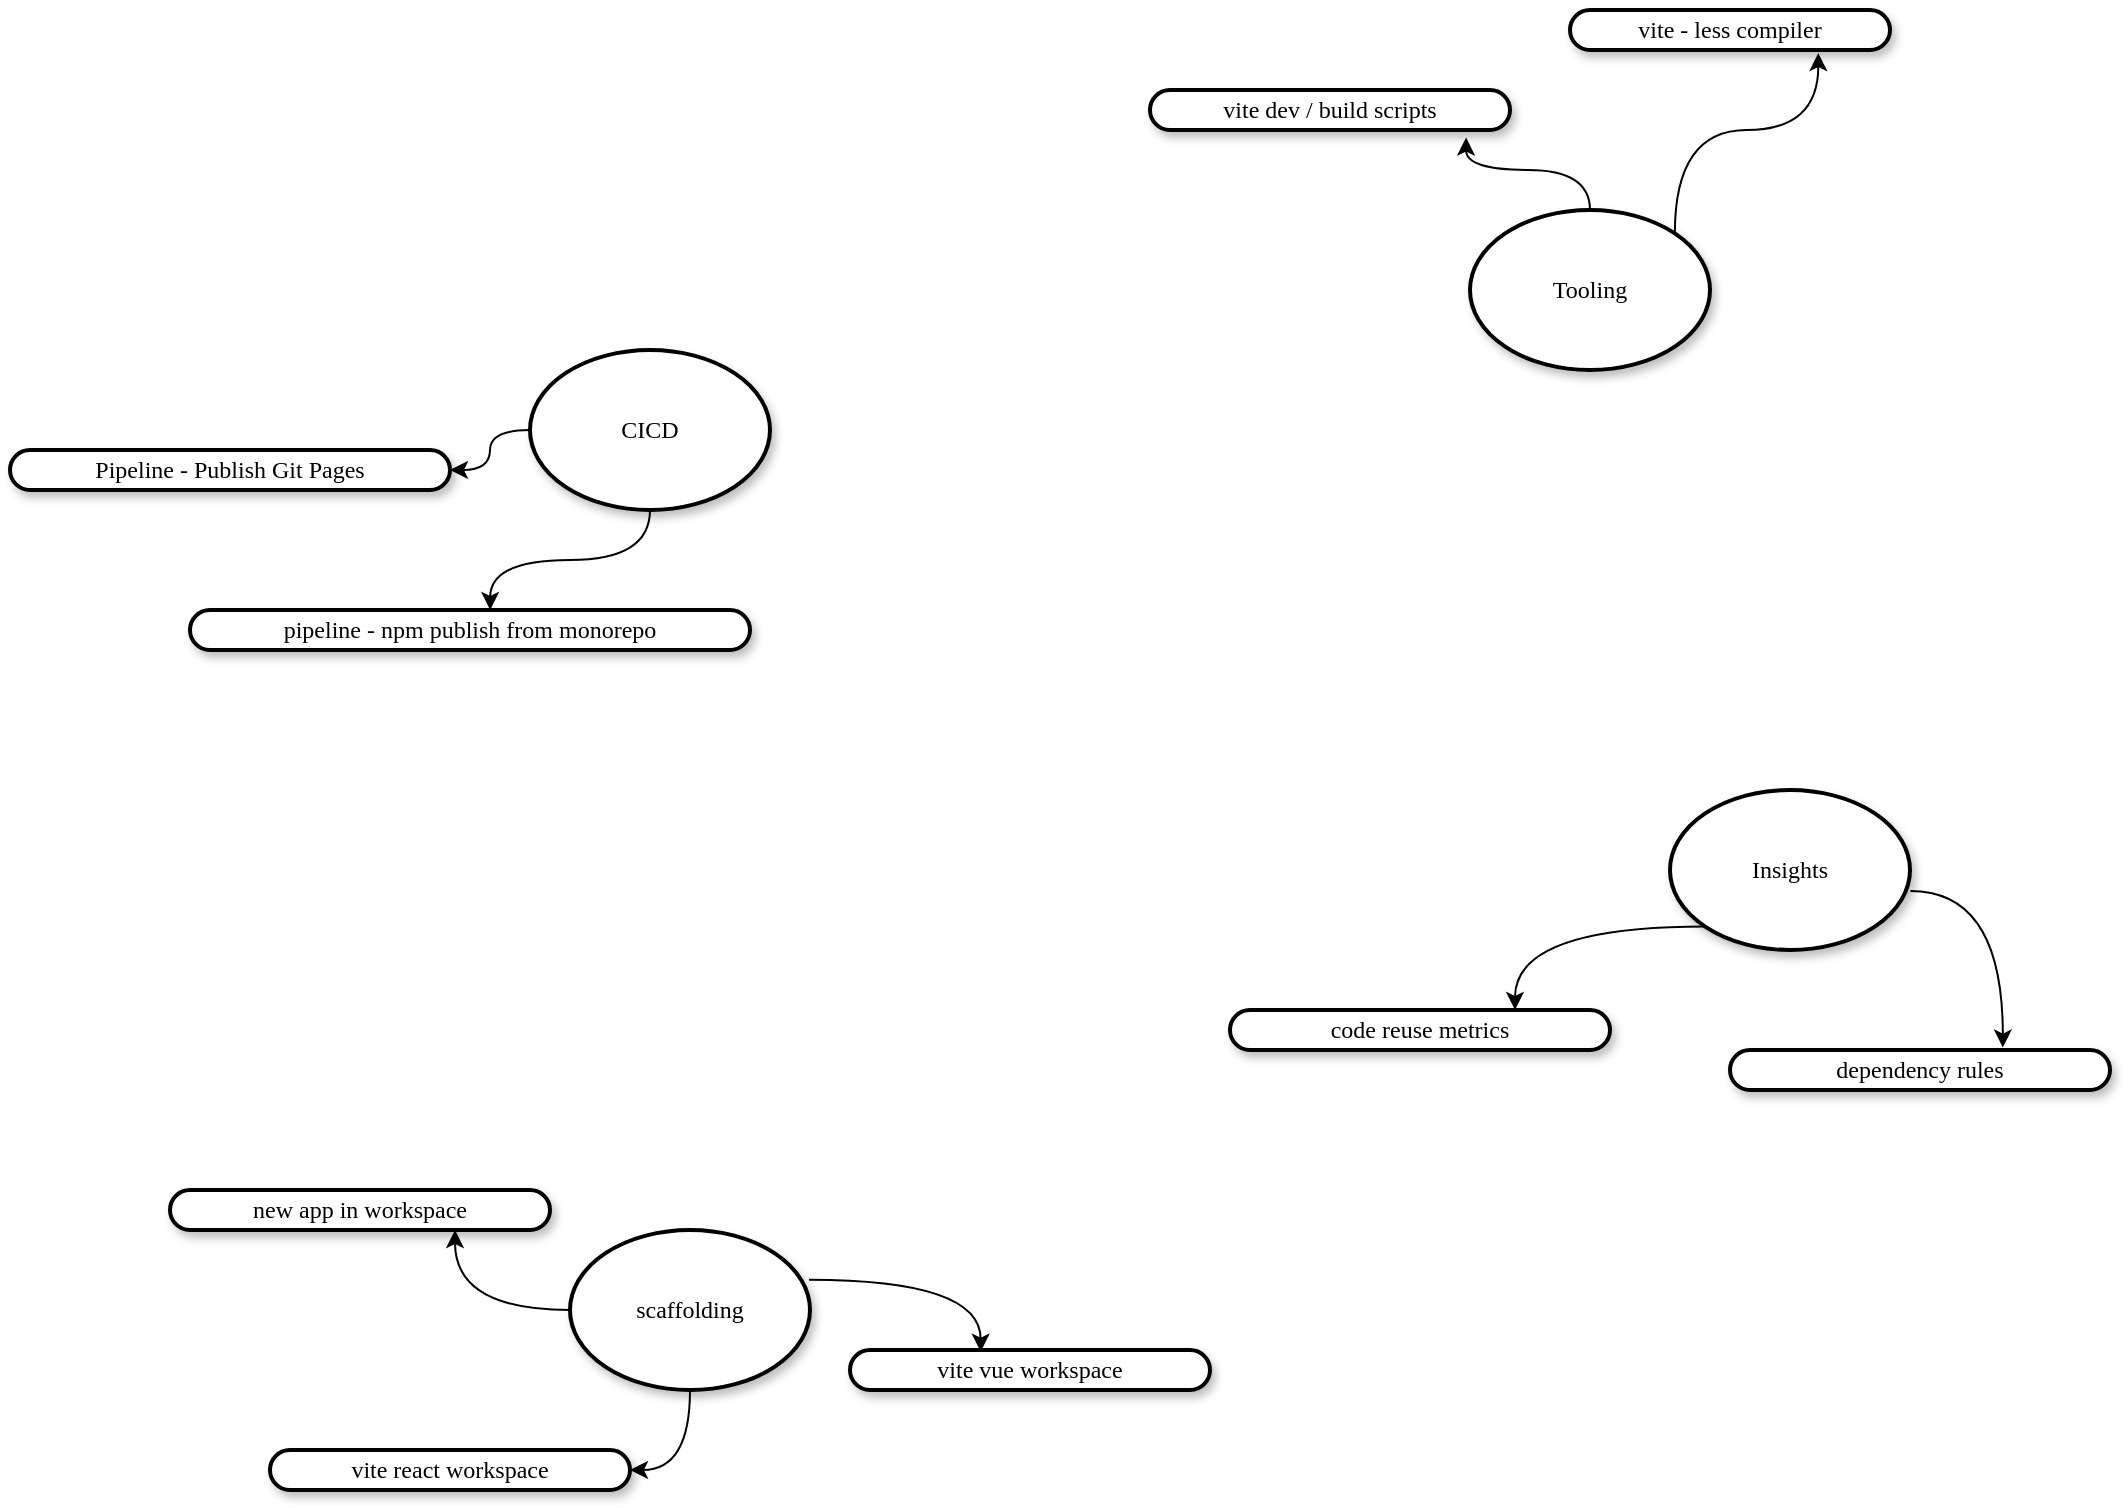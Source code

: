 <mxfile version="21.3.8" type="github">
  <diagram name="Page-1" id="ad52d381-51e7-2e0d-a935-2d0ddd2fd229">
    <mxGraphModel dx="1653" dy="1087" grid="1" gridSize="10" guides="1" tooltips="1" connect="1" arrows="1" fold="1" page="1" pageScale="1" pageWidth="1100" pageHeight="850" background="none" math="0" shadow="0">
      <root>
        <mxCell id="0" />
        <mxCell id="1" parent="0" />
        <mxCell id="y0rxYtF-fntcLHc2kcAE-14" style="edgeStyle=orthogonalEdgeStyle;rounded=0;orthogonalLoop=1;jettySize=auto;html=1;exitX=0;exitY=0.5;exitDx=0;exitDy=0;entryX=1;entryY=0.5;entryDx=0;entryDy=0;curved=1;" edge="1" parent="1" source="2c924340bb9dbf6c-67" target="y0rxYtF-fntcLHc2kcAE-1">
          <mxGeometry relative="1" as="geometry" />
        </mxCell>
        <mxCell id="y0rxYtF-fntcLHc2kcAE-15" style="edgeStyle=orthogonalEdgeStyle;rounded=0;orthogonalLoop=1;jettySize=auto;html=1;exitX=0.5;exitY=1;exitDx=0;exitDy=0;entryX=0.536;entryY=0;entryDx=0;entryDy=0;entryPerimeter=0;curved=1;" edge="1" parent="1" source="2c924340bb9dbf6c-67" target="y0rxYtF-fntcLHc2kcAE-2">
          <mxGeometry relative="1" as="geometry" />
        </mxCell>
        <mxCell id="2c924340bb9dbf6c-67" value="&lt;span&gt;CICD&lt;/span&gt;" style="ellipse;whiteSpace=wrap;html=1;rounded=1;shadow=1;comic=0;labelBackgroundColor=none;strokeWidth=2;fontFamily=Verdana;fontSize=12;align=center;" parent="1" vertex="1">
          <mxGeometry x="280" y="220" width="120" height="80" as="geometry" />
        </mxCell>
        <mxCell id="y0rxYtF-fntcLHc2kcAE-16" style="edgeStyle=orthogonalEdgeStyle;curved=1;rounded=0;orthogonalLoop=1;jettySize=auto;html=1;exitX=0.5;exitY=0;exitDx=0;exitDy=0;entryX=0.878;entryY=1.189;entryDx=0;entryDy=0;entryPerimeter=0;" edge="1" parent="1" source="LNDKyjakF6s3PCLFRMyC-1" target="y0rxYtF-fntcLHc2kcAE-4">
          <mxGeometry relative="1" as="geometry" />
        </mxCell>
        <mxCell id="y0rxYtF-fntcLHc2kcAE-17" style="edgeStyle=orthogonalEdgeStyle;curved=1;rounded=0;orthogonalLoop=1;jettySize=auto;html=1;exitX=1;exitY=0;exitDx=0;exitDy=0;entryX=0.776;entryY=1.078;entryDx=0;entryDy=0;entryPerimeter=0;" edge="1" parent="1" source="LNDKyjakF6s3PCLFRMyC-1" target="LNDKyjakF6s3PCLFRMyC-8">
          <mxGeometry relative="1" as="geometry" />
        </mxCell>
        <mxCell id="LNDKyjakF6s3PCLFRMyC-1" value="Tooling" style="ellipse;whiteSpace=wrap;html=1;rounded=1;shadow=1;comic=0;labelBackgroundColor=none;strokeWidth=2;fontFamily=Verdana;fontSize=12;align=center;" parent="1" vertex="1">
          <mxGeometry x="750" y="150" width="120" height="80" as="geometry" />
        </mxCell>
        <mxCell id="y0rxYtF-fntcLHc2kcAE-18" style="edgeStyle=orthogonalEdgeStyle;curved=1;rounded=0;orthogonalLoop=1;jettySize=auto;html=1;exitX=0;exitY=1;exitDx=0;exitDy=0;entryX=0.75;entryY=0;entryDx=0;entryDy=0;" edge="1" parent="1" source="LNDKyjakF6s3PCLFRMyC-6" target="y0rxYtF-fntcLHc2kcAE-6">
          <mxGeometry relative="1" as="geometry" />
        </mxCell>
        <mxCell id="y0rxYtF-fntcLHc2kcAE-19" style="edgeStyle=orthogonalEdgeStyle;curved=1;rounded=0;orthogonalLoop=1;jettySize=auto;html=1;exitX=1.002;exitY=0.631;exitDx=0;exitDy=0;entryX=0.718;entryY=-0.061;entryDx=0;entryDy=0;entryPerimeter=0;exitPerimeter=0;" edge="1" parent="1" source="LNDKyjakF6s3PCLFRMyC-6" target="y0rxYtF-fntcLHc2kcAE-7">
          <mxGeometry relative="1" as="geometry" />
        </mxCell>
        <mxCell id="LNDKyjakF6s3PCLFRMyC-6" value="Insights" style="ellipse;whiteSpace=wrap;html=1;rounded=1;shadow=1;comic=0;labelBackgroundColor=none;strokeWidth=2;fontFamily=Verdana;fontSize=12;align=center;" parent="1" vertex="1">
          <mxGeometry x="850" y="440" width="120" height="80" as="geometry" />
        </mxCell>
        <mxCell id="LNDKyjakF6s3PCLFRMyC-8" value="vite - less compiler" style="whiteSpace=wrap;html=1;rounded=1;shadow=1;comic=0;labelBackgroundColor=none;strokeWidth=2;fontFamily=Verdana;fontSize=12;align=center;arcSize=50;" parent="1" vertex="1">
          <mxGeometry x="800" y="50" width="160" height="20" as="geometry" />
        </mxCell>
        <mxCell id="y0rxYtF-fntcLHc2kcAE-1" value="Pipeline - Publish Git Pages" style="whiteSpace=wrap;html=1;rounded=1;shadow=1;comic=0;labelBackgroundColor=none;strokeWidth=2;fontFamily=Verdana;fontSize=12;align=center;arcSize=50;" vertex="1" parent="1">
          <mxGeometry x="20" y="270" width="220" height="20" as="geometry" />
        </mxCell>
        <mxCell id="y0rxYtF-fntcLHc2kcAE-2" value="pipeline - npm publish from&amp;nbsp;monorepo" style="whiteSpace=wrap;html=1;rounded=1;shadow=1;comic=0;labelBackgroundColor=none;strokeWidth=2;fontFamily=Verdana;fontSize=12;align=center;arcSize=50;" vertex="1" parent="1">
          <mxGeometry x="110" y="350" width="280" height="20" as="geometry" />
        </mxCell>
        <mxCell id="y0rxYtF-fntcLHc2kcAE-4" value="vite dev / build scripts" style="whiteSpace=wrap;html=1;rounded=1;shadow=1;comic=0;labelBackgroundColor=none;strokeWidth=2;fontFamily=Verdana;fontSize=12;align=center;arcSize=50;" vertex="1" parent="1">
          <mxGeometry x="590" y="90" width="180" height="20" as="geometry" />
        </mxCell>
        <mxCell id="y0rxYtF-fntcLHc2kcAE-5" value="new app in workspace" style="whiteSpace=wrap;html=1;rounded=1;shadow=1;comic=0;labelBackgroundColor=none;strokeWidth=2;fontFamily=Verdana;fontSize=12;align=center;arcSize=50;" vertex="1" parent="1">
          <mxGeometry x="100" y="640" width="190" height="20" as="geometry" />
        </mxCell>
        <mxCell id="y0rxYtF-fntcLHc2kcAE-6" value="code reuse metrics" style="whiteSpace=wrap;html=1;rounded=1;shadow=1;comic=0;labelBackgroundColor=none;strokeWidth=2;fontFamily=Verdana;fontSize=12;align=center;arcSize=50;" vertex="1" parent="1">
          <mxGeometry x="630" y="550" width="190" height="20" as="geometry" />
        </mxCell>
        <mxCell id="y0rxYtF-fntcLHc2kcAE-7" value="dependency rules" style="whiteSpace=wrap;html=1;rounded=1;shadow=1;comic=0;labelBackgroundColor=none;strokeWidth=2;fontFamily=Verdana;fontSize=12;align=center;arcSize=50;" vertex="1" parent="1">
          <mxGeometry x="880" y="570" width="190" height="20" as="geometry" />
        </mxCell>
        <mxCell id="y0rxYtF-fntcLHc2kcAE-8" value="vite react workspace" style="whiteSpace=wrap;html=1;rounded=1;shadow=1;comic=0;labelBackgroundColor=none;strokeWidth=2;fontFamily=Verdana;fontSize=12;align=center;arcSize=50;" vertex="1" parent="1">
          <mxGeometry x="150" y="770" width="180" height="20" as="geometry" />
        </mxCell>
        <mxCell id="y0rxYtF-fntcLHc2kcAE-9" value="vite vue workspace" style="whiteSpace=wrap;html=1;rounded=1;shadow=1;comic=0;labelBackgroundColor=none;strokeWidth=2;fontFamily=Verdana;fontSize=12;align=center;arcSize=50;" vertex="1" parent="1">
          <mxGeometry x="440" y="720" width="180" height="20" as="geometry" />
        </mxCell>
        <mxCell id="y0rxYtF-fntcLHc2kcAE-20" style="edgeStyle=orthogonalEdgeStyle;curved=1;rounded=0;orthogonalLoop=1;jettySize=auto;html=1;exitX=0.5;exitY=1;exitDx=0;exitDy=0;entryX=1;entryY=0.5;entryDx=0;entryDy=0;" edge="1" parent="1" source="y0rxYtF-fntcLHc2kcAE-10" target="y0rxYtF-fntcLHc2kcAE-8">
          <mxGeometry relative="1" as="geometry" />
        </mxCell>
        <mxCell id="y0rxYtF-fntcLHc2kcAE-21" style="edgeStyle=orthogonalEdgeStyle;curved=1;rounded=0;orthogonalLoop=1;jettySize=auto;html=1;exitX=0;exitY=0.5;exitDx=0;exitDy=0;entryX=0.75;entryY=1;entryDx=0;entryDy=0;" edge="1" parent="1" source="y0rxYtF-fntcLHc2kcAE-10" target="y0rxYtF-fntcLHc2kcAE-5">
          <mxGeometry relative="1" as="geometry" />
        </mxCell>
        <mxCell id="y0rxYtF-fntcLHc2kcAE-22" style="edgeStyle=orthogonalEdgeStyle;curved=1;rounded=0;orthogonalLoop=1;jettySize=auto;html=1;exitX=0.996;exitY=0.311;exitDx=0;exitDy=0;entryX=0.363;entryY=0.043;entryDx=0;entryDy=0;entryPerimeter=0;exitPerimeter=0;" edge="1" parent="1" source="y0rxYtF-fntcLHc2kcAE-10" target="y0rxYtF-fntcLHc2kcAE-9">
          <mxGeometry relative="1" as="geometry" />
        </mxCell>
        <mxCell id="y0rxYtF-fntcLHc2kcAE-10" value="&lt;span&gt;scaffolding&lt;/span&gt;" style="ellipse;whiteSpace=wrap;html=1;rounded=1;shadow=1;comic=0;labelBackgroundColor=none;strokeWidth=2;fontFamily=Verdana;fontSize=12;align=center;" vertex="1" parent="1">
          <mxGeometry x="300" y="660" width="120" height="80" as="geometry" />
        </mxCell>
      </root>
    </mxGraphModel>
  </diagram>
</mxfile>
